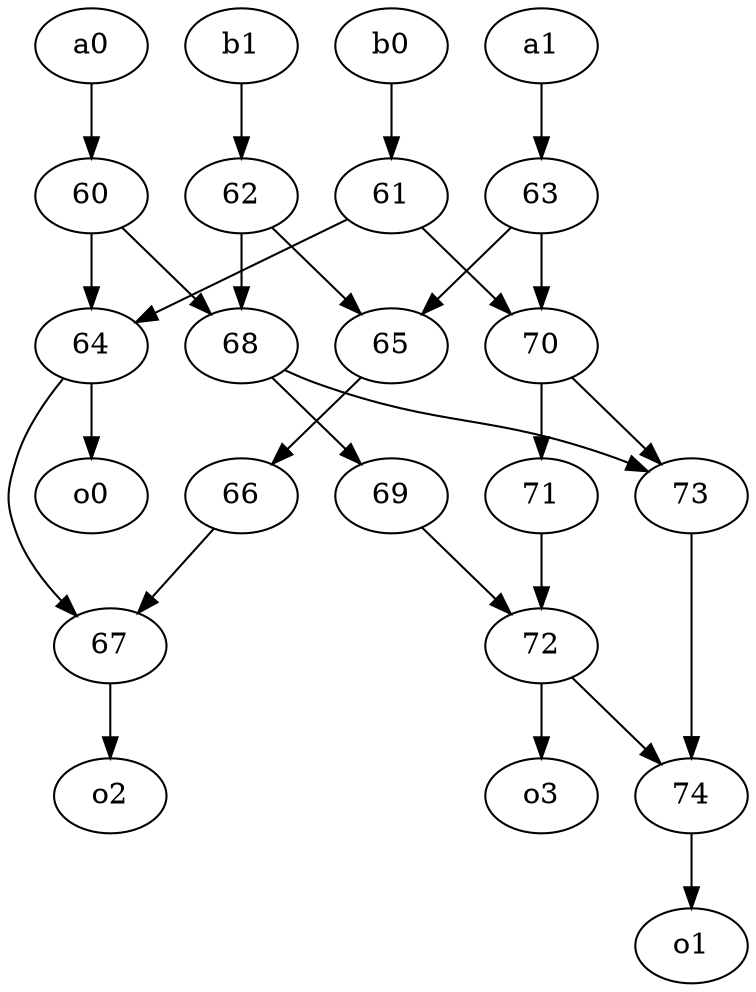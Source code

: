 strict digraph "" {
	64 -> o0;
	64 -> 67;
	67 -> o2;
	74 -> o1;
	72 -> 74;
	72 -> o3;
	a0 -> 60;
	60 -> 64;
	60 -> 68;
	68 -> 69;
	68 -> 73;
	a1 -> 63;
	63 -> 65;
	63 -> 70;
	65 -> 66;
	70 -> 73;
	70 -> 71;
	b0 -> 61;
	61 -> 64;
	61 -> 70;
	b1 -> 62;
	62 -> 68;
	62 -> 65;
	69 -> 72;
	73 -> 74;
	71 -> 72;
	66 -> 67;
}

